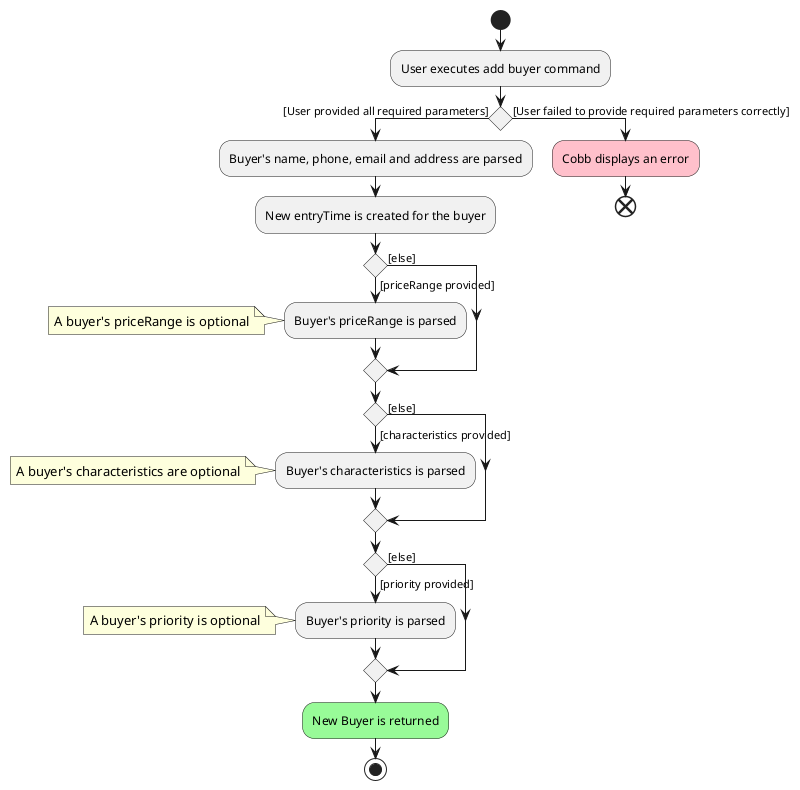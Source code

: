 @startuml
start
:User executes add buyer command;

'Since the beta syntax does not support placing the condition outside the
'diamond we place it as the true branch instead.

if () then ([User provided all required parameters])
:Buyer's name, phone, email and address are parsed;
:New entryTime is created for the buyer;
if () then ([priceRange provided])
:Buyer's priceRange is parsed;
note left
    A buyer's priceRange is optional
end note
else([else])
endif
if () then ([characteristics provided])
:Buyer's characteristics is parsed;
note left
    A buyer's characteristics are optional
end note
else([else])
endif
if () then ([priority provided])
:Buyer's priority is parsed;
note left
    A buyer's priority is optional
end note
else([else])
endif
#palegreen:New Buyer is returned;
stop
else([User failed to provide required parameters correctly])
#pink:Cobb displays an error;
end
@enduml
